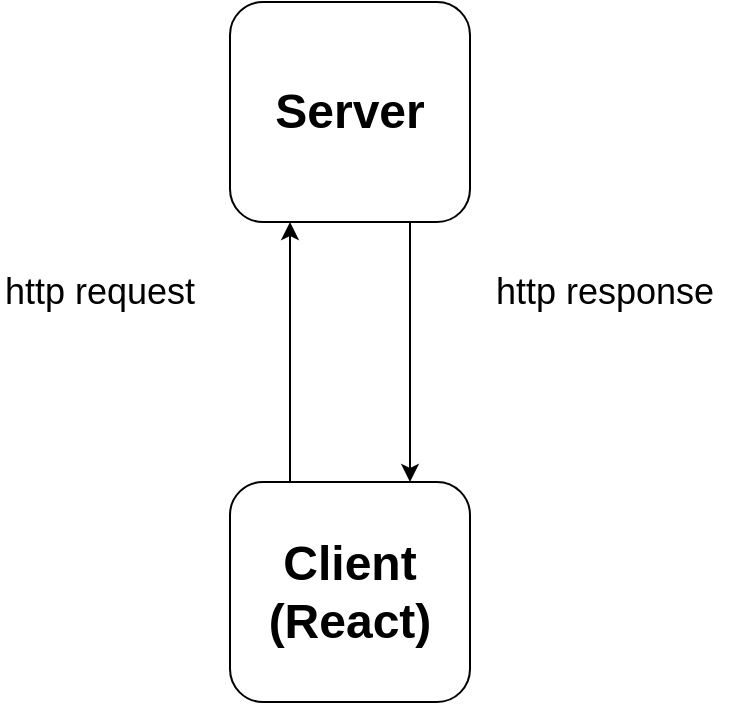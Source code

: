 <mxfile version="14.9.6" type="device"><diagram id="cXwxwPN5h7tKe9_RkRwl" name="Page-1"><mxGraphModel dx="766" dy="480" grid="1" gridSize="10" guides="1" tooltips="1" connect="1" arrows="1" fold="1" page="1" pageScale="1" pageWidth="850" pageHeight="1100" math="0" shadow="0"><root><mxCell id="0"/><mxCell id="1" parent="0"/><mxCell id="4R35JJc1fHeGYqfKNnZg-1" value="&lt;b&gt;&lt;font style=&quot;font-size: 24px&quot;&gt;Server&lt;/font&gt;&lt;/b&gt;" style="rounded=1;whiteSpace=wrap;html=1;" vertex="1" parent="1"><mxGeometry x="305" y="90" width="120" height="110" as="geometry"/></mxCell><mxCell id="4R35JJc1fHeGYqfKNnZg-2" value="&lt;b&gt;&lt;font style=&quot;font-size: 24px&quot;&gt;Client (React)&lt;/font&gt;&lt;/b&gt;" style="rounded=1;whiteSpace=wrap;html=1;" vertex="1" parent="1"><mxGeometry x="305" y="330" width="120" height="110" as="geometry"/></mxCell><mxCell id="4R35JJc1fHeGYqfKNnZg-3" value="" style="endArrow=classic;html=1;exitX=0.25;exitY=0;exitDx=0;exitDy=0;entryX=0.25;entryY=1;entryDx=0;entryDy=0;" edge="1" parent="1" source="4R35JJc1fHeGYqfKNnZg-2" target="4R35JJc1fHeGYqfKNnZg-1"><mxGeometry width="50" height="50" relative="1" as="geometry"><mxPoint x="370" y="270" as="sourcePoint"/><mxPoint x="420" y="220" as="targetPoint"/></mxGeometry></mxCell><mxCell id="4R35JJc1fHeGYqfKNnZg-4" value="" style="endArrow=classic;html=1;exitX=0.75;exitY=1;exitDx=0;exitDy=0;entryX=0.75;entryY=0;entryDx=0;entryDy=0;" edge="1" parent="1" source="4R35JJc1fHeGYqfKNnZg-1" target="4R35JJc1fHeGYqfKNnZg-2"><mxGeometry width="50" height="50" relative="1" as="geometry"><mxPoint x="410" y="250" as="sourcePoint"/><mxPoint x="460" y="200" as="targetPoint"/></mxGeometry></mxCell><mxCell id="4R35JJc1fHeGYqfKNnZg-5" value="&lt;font style=&quot;font-size: 18px&quot;&gt;http request&lt;/font&gt;" style="text;html=1;strokeColor=none;fillColor=none;align=center;verticalAlign=middle;whiteSpace=wrap;rounded=0;" vertex="1" parent="1"><mxGeometry x="190" y="210" width="100" height="50" as="geometry"/></mxCell><mxCell id="4R35JJc1fHeGYqfKNnZg-6" value="&lt;font style=&quot;font-size: 18px&quot;&gt;http response&lt;/font&gt;" style="text;html=1;strokeColor=none;fillColor=none;align=center;verticalAlign=middle;whiteSpace=wrap;rounded=0;" vertex="1" parent="1"><mxGeometry x="425" y="220" width="135" height="30" as="geometry"/></mxCell></root></mxGraphModel></diagram></mxfile>